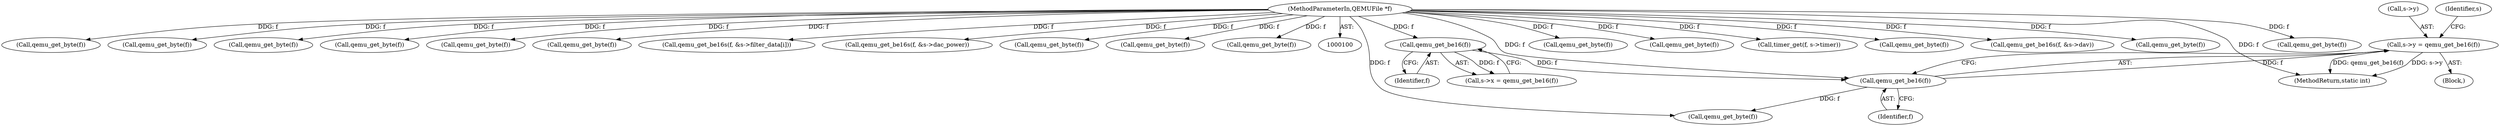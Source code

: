 digraph "0_qemu_5193be3be35f29a35bc465036cd64ad60d43385f@pointer" {
"1000123" [label="(Call,s->y = qemu_get_be16(f))"];
"1000127" [label="(Call,qemu_get_be16(f))"];
"1000121" [label="(Call,qemu_get_be16(f))"];
"1000101" [label="(MethodParameterIn,QEMUFile *f)"];
"1000347" [label="(MethodReturn,static int)"];
"1000238" [label="(Call,qemu_get_byte(f))"];
"1000124" [label="(Call,s->y)"];
"1000261" [label="(Call,qemu_get_byte(f))"];
"1000171" [label="(Call,timer_get(f, s->timer))"];
"1000121" [label="(Call,qemu_get_be16(f))"];
"1000151" [label="(Call,qemu_get_byte(f))"];
"1000165" [label="(Call,qemu_get_be16s(f, &s->dav))"];
"1000122" [label="(Identifier,f)"];
"1000127" [label="(Call,qemu_get_be16(f))"];
"1000101" [label="(MethodParameterIn,QEMUFile *f)"];
"1000180" [label="(Call,qemu_get_byte(f))"];
"1000192" [label="(Call,qemu_get_byte(f))"];
"1000157" [label="(Call,qemu_get_byte(f))"];
"1000296" [label="(Call,qemu_get_byte(f))"];
"1000139" [label="(Call,qemu_get_byte(f))"];
"1000163" [label="(Call,qemu_get_byte(f))"];
"1000284" [label="(Call,qemu_get_byte(f))"];
"1000186" [label="(Call,qemu_get_byte(f))"];
"1000313" [label="(Call,qemu_get_be16s(f, &s->filter_data[i]))"];
"1000131" [label="(Identifier,s)"];
"1000104" [label="(Block,)"];
"1000128" [label="(Identifier,f)"];
"1000123" [label="(Call,s->y = qemu_get_be16(f))"];
"1000133" [label="(Call,qemu_get_byte(f))"];
"1000298" [label="(Call,qemu_get_be16s(f, &s->dac_power))"];
"1000145" [label="(Call,qemu_get_byte(f))"];
"1000215" [label="(Call,qemu_get_byte(f))"];
"1000117" [label="(Call,s->x = qemu_get_be16(f))"];
"1000290" [label="(Call,qemu_get_byte(f))"];
"1000123" -> "1000104"  [label="AST: "];
"1000123" -> "1000127"  [label="CFG: "];
"1000124" -> "1000123"  [label="AST: "];
"1000127" -> "1000123"  [label="AST: "];
"1000131" -> "1000123"  [label="CFG: "];
"1000123" -> "1000347"  [label="DDG: qemu_get_be16(f)"];
"1000123" -> "1000347"  [label="DDG: s->y"];
"1000127" -> "1000123"  [label="DDG: f"];
"1000127" -> "1000128"  [label="CFG: "];
"1000128" -> "1000127"  [label="AST: "];
"1000121" -> "1000127"  [label="DDG: f"];
"1000101" -> "1000127"  [label="DDG: f"];
"1000127" -> "1000133"  [label="DDG: f"];
"1000121" -> "1000117"  [label="AST: "];
"1000121" -> "1000122"  [label="CFG: "];
"1000122" -> "1000121"  [label="AST: "];
"1000117" -> "1000121"  [label="CFG: "];
"1000121" -> "1000117"  [label="DDG: f"];
"1000101" -> "1000121"  [label="DDG: f"];
"1000101" -> "1000100"  [label="AST: "];
"1000101" -> "1000347"  [label="DDG: f"];
"1000101" -> "1000133"  [label="DDG: f"];
"1000101" -> "1000139"  [label="DDG: f"];
"1000101" -> "1000145"  [label="DDG: f"];
"1000101" -> "1000151"  [label="DDG: f"];
"1000101" -> "1000157"  [label="DDG: f"];
"1000101" -> "1000163"  [label="DDG: f"];
"1000101" -> "1000165"  [label="DDG: f"];
"1000101" -> "1000171"  [label="DDG: f"];
"1000101" -> "1000180"  [label="DDG: f"];
"1000101" -> "1000186"  [label="DDG: f"];
"1000101" -> "1000192"  [label="DDG: f"];
"1000101" -> "1000215"  [label="DDG: f"];
"1000101" -> "1000238"  [label="DDG: f"];
"1000101" -> "1000261"  [label="DDG: f"];
"1000101" -> "1000284"  [label="DDG: f"];
"1000101" -> "1000290"  [label="DDG: f"];
"1000101" -> "1000296"  [label="DDG: f"];
"1000101" -> "1000298"  [label="DDG: f"];
"1000101" -> "1000313"  [label="DDG: f"];
}
